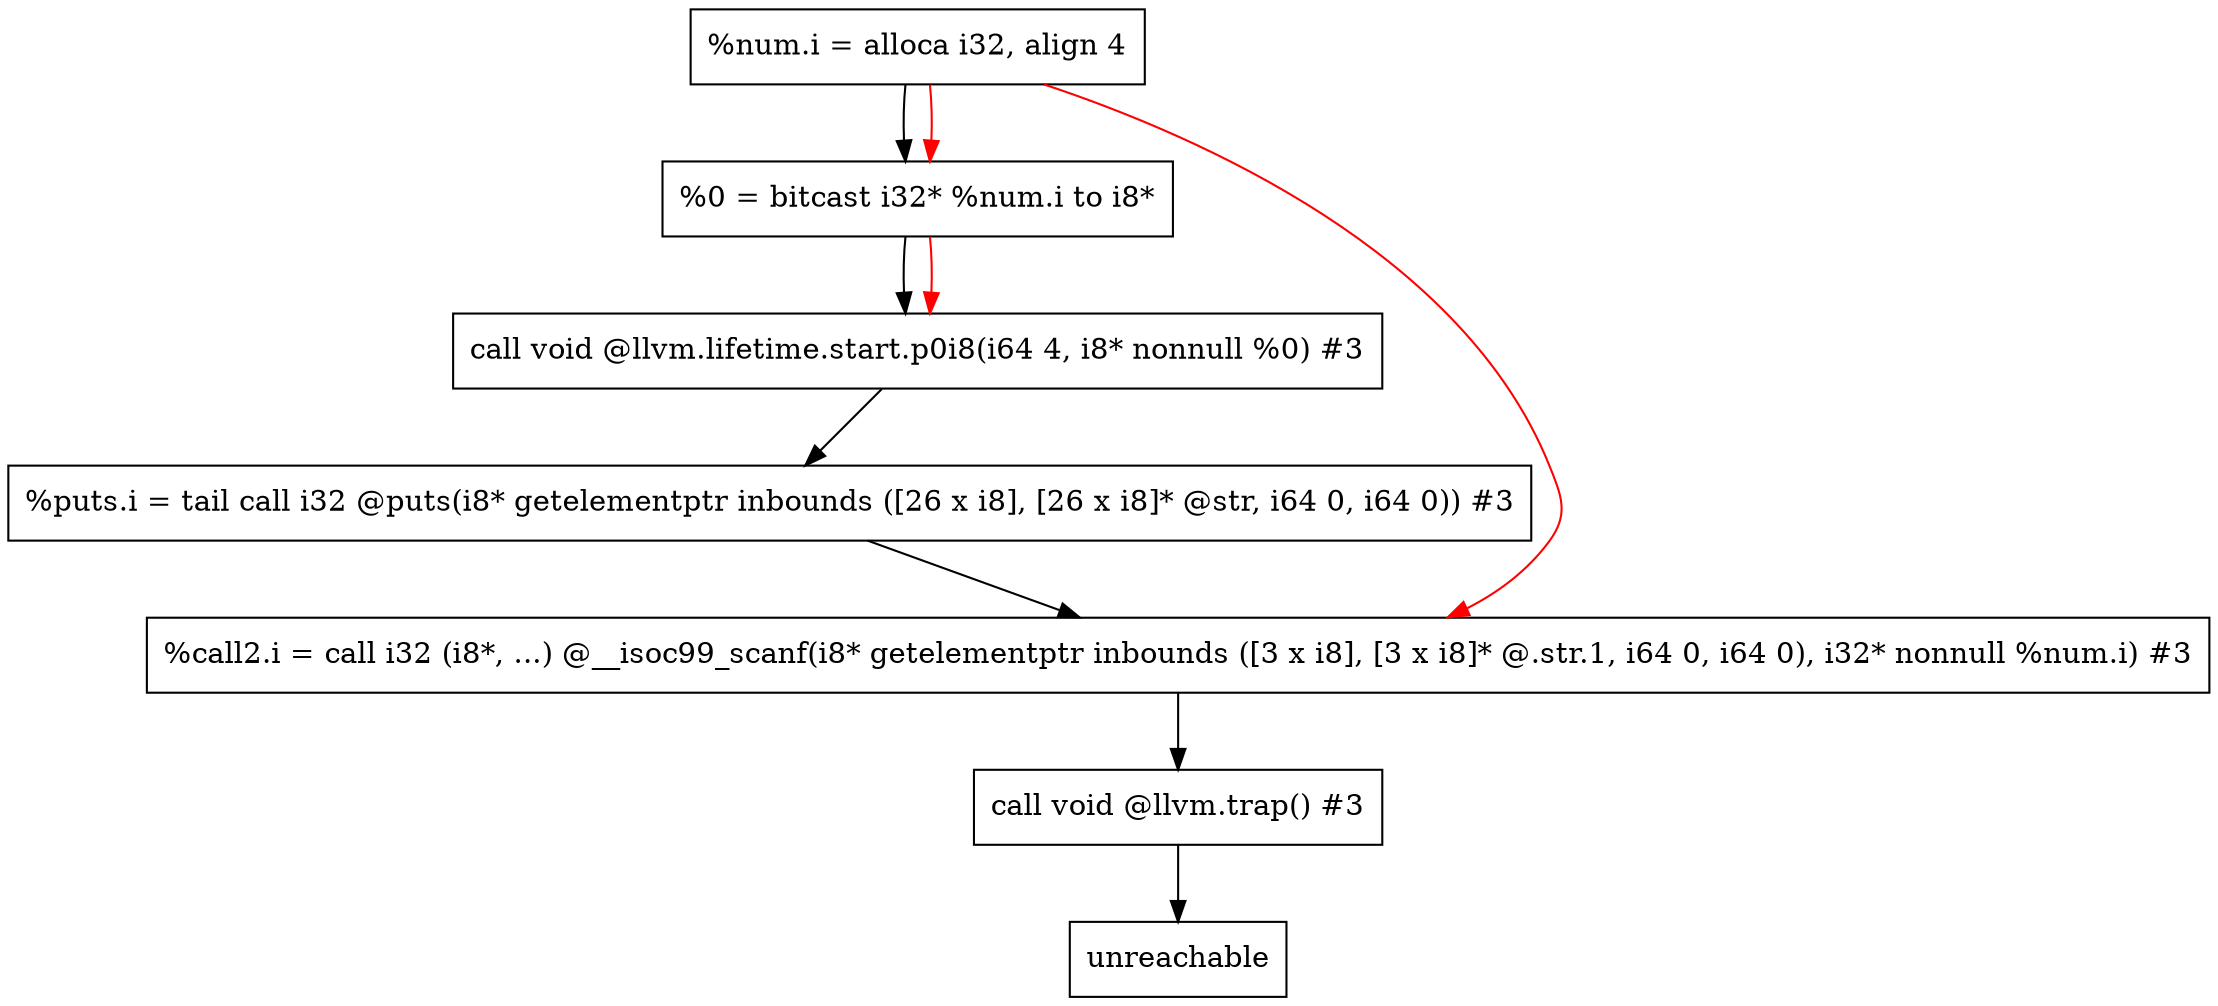 digraph "CDFG for'main' function" {
	Node0x55699faa6be8[shape=record, label="  %num.i = alloca i32, align 4"];
	Node0x55699faa6c48[shape=record, label="  %0 = bitcast i32* %num.i to i8*"];
	Node0x55699faa6db8[shape=record, label="  call void @llvm.lifetime.start.p0i8(i64 4, i8* nonnull %0) #3"];
	Node0x55699faa6e90[shape=record, label="  %puts.i = tail call i32 @puts(i8* getelementptr inbounds ([26 x i8], [26 x i8]* @str, i64 0, i64 0)) #3"];
	Node0x55699faa6f98[shape=record, label="  %call2.i = call i32 (i8*, ...) @__isoc99_scanf(i8* getelementptr inbounds ([3 x i8], [3 x i8]* @.str.1, i64 0, i64 0), i32* nonnull %num.i) #3"];
	Node0x55699faa7098[shape=record, label="  call void @llvm.trap() #3"];
	Node0x55699faa7160[shape=record, label="  unreachable"];
	Node0x55699faa6be8 -> Node0x55699faa6c48
	Node0x55699faa6c48 -> Node0x55699faa6db8
	Node0x55699faa6db8 -> Node0x55699faa6e90
	Node0x55699faa6e90 -> Node0x55699faa6f98
	Node0x55699faa6f98 -> Node0x55699faa7098
	Node0x55699faa7098 -> Node0x55699faa7160
edge [color=red]
	Node0x55699faa6be8 -> Node0x55699faa6c48
	Node0x55699faa6c48 -> Node0x55699faa6db8
	Node0x55699faa6be8 -> Node0x55699faa6f98
}
